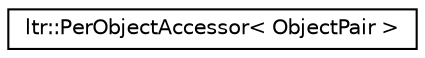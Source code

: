 digraph G
{
  edge [fontname="Helvetica",fontsize="10",labelfontname="Helvetica",labelfontsize="10"];
  node [fontname="Helvetica",fontsize="10",shape=record];
  rankdir="LR";
  Node1 [label="ltr::PerObjectAccessor\< ObjectPair \>",height=0.2,width=0.4,color="black", fillcolor="white", style="filled",URL="$classltr_1_1_per_object_accessor_3_01_object_pair_01_4.html"];
}
